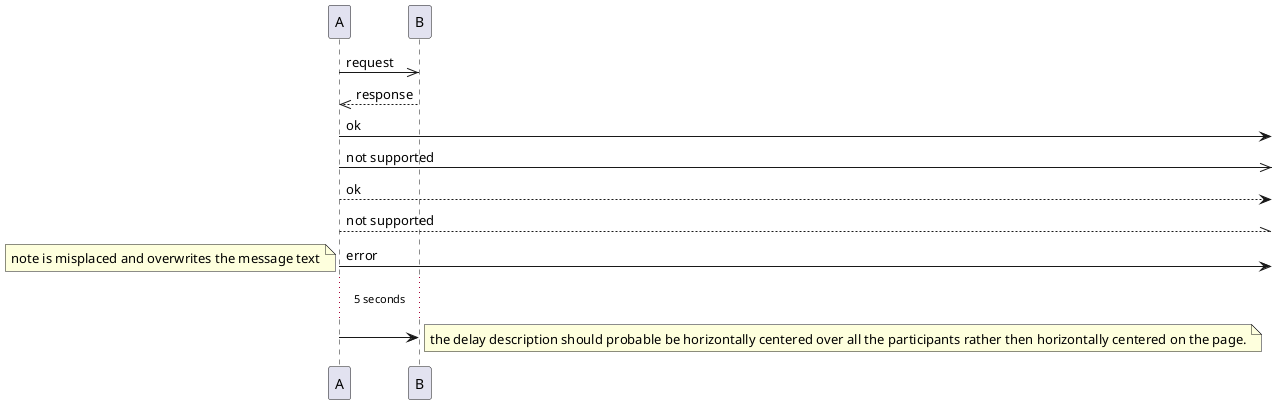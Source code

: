 {
  "sha1": "nhebjr8egz927tvn4r8qgootzr850ya",
  "insertion": {
    "when": "2024-06-04T17:28:38.585Z",
    "user": "plantuml@gmail.com"
  }
}
@startuml
A ->> B: request
A <<-- B: response
A ->]: ok
A ->>]: not supported
A -->]: ok
A --\\]: not supported
A ->]: error
note right: note is misplaced and overwrites the message text
...5 seconds...
A -> B
note right: the delay description should probable be horizontally centered over all the participants rather then horizontally centered on the page.
@enduml
